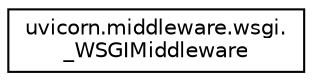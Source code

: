 digraph "Graphical Class Hierarchy"
{
 // LATEX_PDF_SIZE
  edge [fontname="Helvetica",fontsize="10",labelfontname="Helvetica",labelfontsize="10"];
  node [fontname="Helvetica",fontsize="10",shape=record];
  rankdir="LR";
  Node0 [label="uvicorn.middleware.wsgi.\l_WSGIMiddleware",height=0.2,width=0.4,color="black", fillcolor="white", style="filled",URL="$classuvicorn_1_1middleware_1_1wsgi_1_1__WSGIMiddleware.html",tooltip=" "];
}
